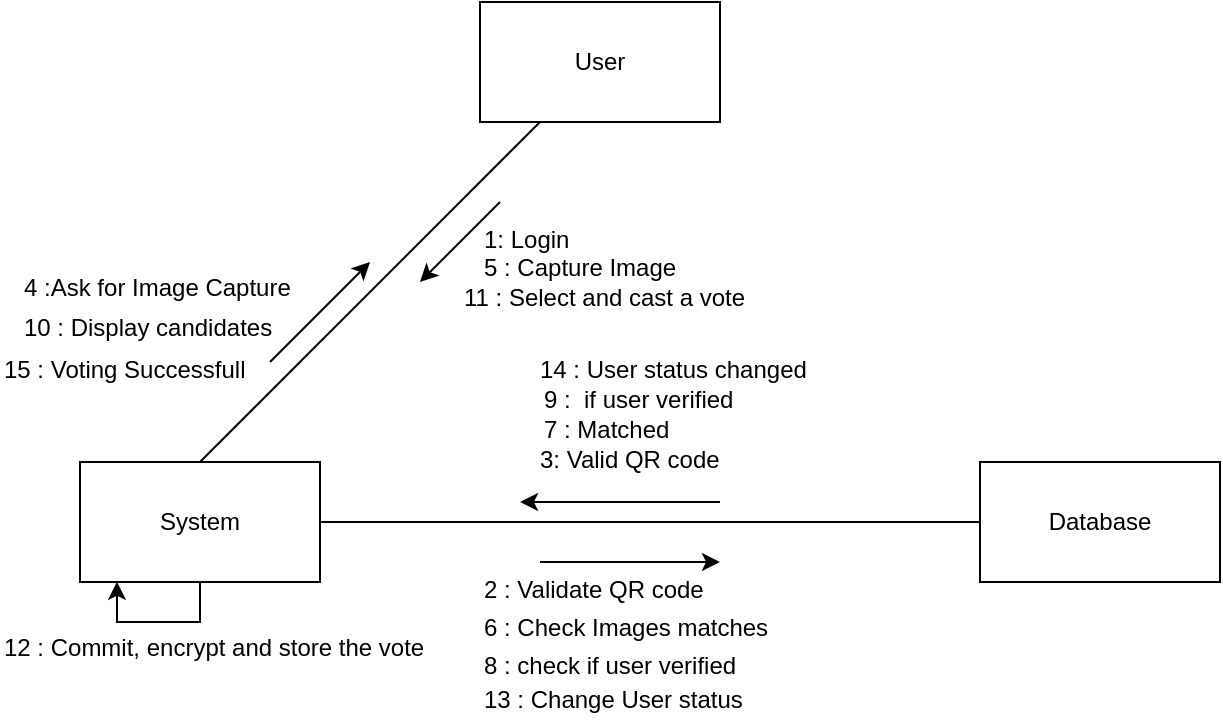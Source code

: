 <mxfile version="12.2.6" type="github" pages="1">
  <diagram id="FDK_VWUMmiSy1B3tPCUl" name="Page-1">
    <mxGraphModel dx="1024" dy="534" grid="1" gridSize="10" guides="1" tooltips="1" connect="1" arrows="1" fold="1" page="1" pageScale="1" pageWidth="827" pageHeight="1169" math="0" shadow="0">
      <root>
        <mxCell id="0"/>
        <mxCell id="1" parent="0"/>
        <mxCell id="LWGLGFLKwShI6pi8NE8C-1" value="User" style="rounded=0;whiteSpace=wrap;html=1;" parent="1" vertex="1">
          <mxGeometry x="240" width="120" height="60" as="geometry"/>
        </mxCell>
        <mxCell id="LWGLGFLKwShI6pi8NE8C-2" value="Database" style="rounded=0;whiteSpace=wrap;html=1;" parent="1" vertex="1">
          <mxGeometry x="490" y="230" width="120" height="60" as="geometry"/>
        </mxCell>
        <mxCell id="LWGLGFLKwShI6pi8NE8C-3" style="edgeStyle=orthogonalEdgeStyle;rounded=0;orthogonalLoop=1;jettySize=auto;html=1;exitX=0.5;exitY=1;exitDx=0;exitDy=0;entryX=0.154;entryY=0.998;entryDx=0;entryDy=0;entryPerimeter=0;" parent="1" source="LWGLGFLKwShI6pi8NE8C-4" target="LWGLGFLKwShI6pi8NE8C-4" edge="1">
          <mxGeometry relative="1" as="geometry">
            <mxPoint x="60" y="300" as="targetPoint"/>
          </mxGeometry>
        </mxCell>
        <mxCell id="LWGLGFLKwShI6pi8NE8C-4" value="System" style="rounded=0;whiteSpace=wrap;html=1;" parent="1" vertex="1">
          <mxGeometry x="40" y="230" width="120" height="60" as="geometry"/>
        </mxCell>
        <mxCell id="LWGLGFLKwShI6pi8NE8C-5" value="" style="endArrow=none;html=1;entryX=0.25;entryY=1;entryDx=0;entryDy=0;exitX=0.5;exitY=0;exitDx=0;exitDy=0;" parent="1" source="LWGLGFLKwShI6pi8NE8C-4" target="LWGLGFLKwShI6pi8NE8C-1" edge="1">
          <mxGeometry width="50" height="50" relative="1" as="geometry">
            <mxPoint x="140" y="180" as="sourcePoint"/>
            <mxPoint x="190" y="130" as="targetPoint"/>
          </mxGeometry>
        </mxCell>
        <mxCell id="LWGLGFLKwShI6pi8NE8C-6" value="" style="endArrow=none;html=1;entryX=0;entryY=0.5;entryDx=0;entryDy=0;exitX=1;exitY=0.5;exitDx=0;exitDy=0;" parent="1" source="LWGLGFLKwShI6pi8NE8C-4" target="LWGLGFLKwShI6pi8NE8C-2" edge="1">
          <mxGeometry width="50" height="50" relative="1" as="geometry">
            <mxPoint x="200" y="300" as="sourcePoint"/>
            <mxPoint x="250" y="250" as="targetPoint"/>
          </mxGeometry>
        </mxCell>
        <mxCell id="LWGLGFLKwShI6pi8NE8C-7" value="" style="endArrow=classic;html=1;" parent="1" edge="1">
          <mxGeometry width="50" height="50" relative="1" as="geometry">
            <mxPoint x="135" y="180" as="sourcePoint"/>
            <mxPoint x="185" y="130" as="targetPoint"/>
          </mxGeometry>
        </mxCell>
        <mxCell id="LWGLGFLKwShI6pi8NE8C-8" value="" style="endArrow=classic;html=1;" parent="1" edge="1">
          <mxGeometry width="50" height="50" relative="1" as="geometry">
            <mxPoint x="250" y="100" as="sourcePoint"/>
            <mxPoint x="210" y="140" as="targetPoint"/>
          </mxGeometry>
        </mxCell>
        <mxCell id="LWGLGFLKwShI6pi8NE8C-9" value="" style="endArrow=classic;html=1;" parent="1" edge="1">
          <mxGeometry width="50" height="50" relative="1" as="geometry">
            <mxPoint x="270" y="280" as="sourcePoint"/>
            <mxPoint x="360" y="280" as="targetPoint"/>
          </mxGeometry>
        </mxCell>
        <mxCell id="LWGLGFLKwShI6pi8NE8C-10" value="" style="endArrow=classic;html=1;" parent="1" edge="1">
          <mxGeometry width="50" height="50" relative="1" as="geometry">
            <mxPoint x="360" y="250" as="sourcePoint"/>
            <mxPoint x="260" y="250" as="targetPoint"/>
          </mxGeometry>
        </mxCell>
        <mxCell id="LWGLGFLKwShI6pi8NE8C-11" value="1: Login" style="text;html=1;resizable=0;points=[];autosize=1;align=left;verticalAlign=top;spacingTop=-4;" parent="1" vertex="1">
          <mxGeometry x="240" y="109" width="60" height="20" as="geometry"/>
        </mxCell>
        <mxCell id="LWGLGFLKwShI6pi8NE8C-12" value="2 : Validate QR code" style="text;html=1;resizable=0;points=[];autosize=1;align=left;verticalAlign=top;spacingTop=-4;" parent="1" vertex="1">
          <mxGeometry x="240" y="284" width="130" height="20" as="geometry"/>
        </mxCell>
        <mxCell id="LWGLGFLKwShI6pi8NE8C-13" value="3: Valid QR code" style="text;html=1;" parent="1" vertex="1">
          <mxGeometry x="268" y="215" width="90" height="30" as="geometry"/>
        </mxCell>
        <mxCell id="LWGLGFLKwShI6pi8NE8C-14" value="4 :Ask for Image Capture" style="text;html=1;" parent="1" vertex="1">
          <mxGeometry x="10" y="129" width="160" height="30" as="geometry"/>
        </mxCell>
        <mxCell id="LWGLGFLKwShI6pi8NE8C-15" value="5 : Capture Image" style="text;html=1;" parent="1" vertex="1">
          <mxGeometry x="240" y="119" width="120" height="30" as="geometry"/>
        </mxCell>
        <mxCell id="LWGLGFLKwShI6pi8NE8C-16" value="6 : Check Images matches" style="text;html=1;" parent="1" vertex="1">
          <mxGeometry x="240" y="299" width="170" height="30" as="geometry"/>
        </mxCell>
        <mxCell id="LWGLGFLKwShI6pi8NE8C-17" value="7 : Matched" style="text;html=1;" parent="1" vertex="1">
          <mxGeometry x="270" y="200" width="90" height="30" as="geometry"/>
        </mxCell>
        <mxCell id="LWGLGFLKwShI6pi8NE8C-18" value="8 : check if user verified" style="text;html=1;" parent="1" vertex="1">
          <mxGeometry x="240" y="318" width="120" height="30" as="geometry"/>
        </mxCell>
        <mxCell id="LWGLGFLKwShI6pi8NE8C-19" value="10 : Display candidates" style="text;html=1;" parent="1" vertex="1">
          <mxGeometry x="10" y="149" width="140" height="30" as="geometry"/>
        </mxCell>
        <mxCell id="LWGLGFLKwShI6pi8NE8C-20" value="11 : Select and cast a vote" style="text;html=1;" parent="1" vertex="1">
          <mxGeometry x="230" y="134" width="170" height="30" as="geometry"/>
        </mxCell>
        <mxCell id="LWGLGFLKwShI6pi8NE8C-21" value="12 : Commit, encrypt and store the vote" style="text;html=1;" parent="1" vertex="1">
          <mxGeometry y="309" width="140" height="30" as="geometry"/>
        </mxCell>
        <mxCell id="LWGLGFLKwShI6pi8NE8C-22" value="13 : Change User status" style="text;html=1;resizable=0;points=[];autosize=1;align=left;verticalAlign=top;spacingTop=-4;" parent="1" vertex="1">
          <mxGeometry x="240" y="339" width="140" height="20" as="geometry"/>
        </mxCell>
        <mxCell id="LWGLGFLKwShI6pi8NE8C-24" value="15 : Voting Successfull" style="text;html=1;" parent="1" vertex="1">
          <mxGeometry y="170" width="150" height="30" as="geometry"/>
        </mxCell>
        <mxCell id="Q1BrNOwHvbwnl8Pywf8s-1" value="9 :&amp;nbsp; if user verified" style="text;html=1;" vertex="1" parent="1">
          <mxGeometry x="270" y="185" width="120" height="30" as="geometry"/>
        </mxCell>
        <mxCell id="Q1BrNOwHvbwnl8Pywf8s-3" value="14 : User status changed" style="text;html=1;" vertex="1" parent="1">
          <mxGeometry x="268" y="170" width="160" height="30" as="geometry"/>
        </mxCell>
      </root>
    </mxGraphModel>
  </diagram>
</mxfile>
